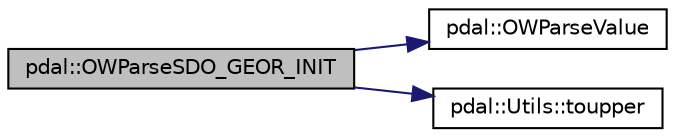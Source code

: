 digraph "pdal::OWParseSDO_GEOR_INIT"
{
  edge [fontname="Helvetica",fontsize="10",labelfontname="Helvetica",labelfontsize="10"];
  node [fontname="Helvetica",fontsize="10",shape=record];
  rankdir="LR";
  Node1 [label="pdal::OWParseSDO_GEOR_INIT",height=0.2,width=0.4,color="black", fillcolor="grey75", style="filled", fontcolor="black"];
  Node1 -> Node2 [color="midnightblue",fontsize="10",style="solid",fontname="Helvetica"];
  Node2 [label="pdal::OWParseValue",height=0.2,width=0.4,color="black", fillcolor="white", style="filled",URL="$namespacepdal.html#a3f86bbbc4175d895f09565f3447fc3b9"];
  Node1 -> Node3 [color="midnightblue",fontsize="10",style="solid",fontname="Helvetica"];
  Node3 [label="pdal::Utils::toupper",height=0.2,width=0.4,color="black", fillcolor="white", style="filled",URL="$namespacepdal_1_1Utils.html#a28e3e2faff94b20f9908e77bc54ed983"];
}
